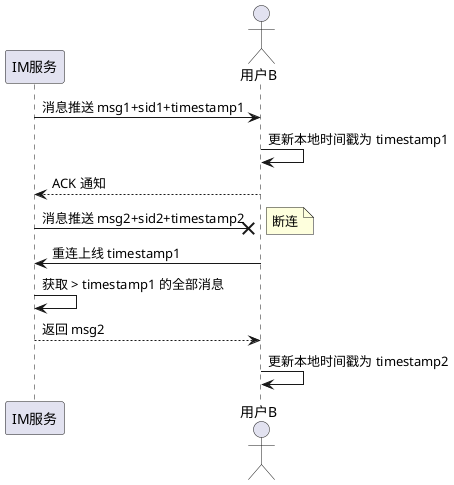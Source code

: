 @startuml
participant IM服务
actor 用户B
IM服务 -> 用户B: 消息推送 msg1+sid1+timestamp1
用户B -> 用户B: 更新本地时间戳为 timestamp1
用户B --> IM服务: ACK 通知
IM服务 ->x 用户B: 消息推送 msg2+sid2+timestamp2
note right: 断连
用户B -> IM服务: 重连上线 timestamp1
IM服务 -> IM服务: 获取 > timestamp1 的全部消息
IM服务 --> 用户B: 返回 msg2
用户B -> 用户B: 更新本地时间戳为 timestamp2
@enduml